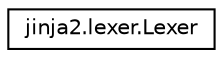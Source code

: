 digraph "Graphical Class Hierarchy"
{
 // LATEX_PDF_SIZE
  edge [fontname="Helvetica",fontsize="10",labelfontname="Helvetica",labelfontsize="10"];
  node [fontname="Helvetica",fontsize="10",shape=record];
  rankdir="LR";
  Node0 [label="jinja2.lexer.Lexer",height=0.2,width=0.4,color="black", fillcolor="white", style="filled",URL="$classjinja2_1_1lexer_1_1Lexer.html",tooltip=" "];
}
